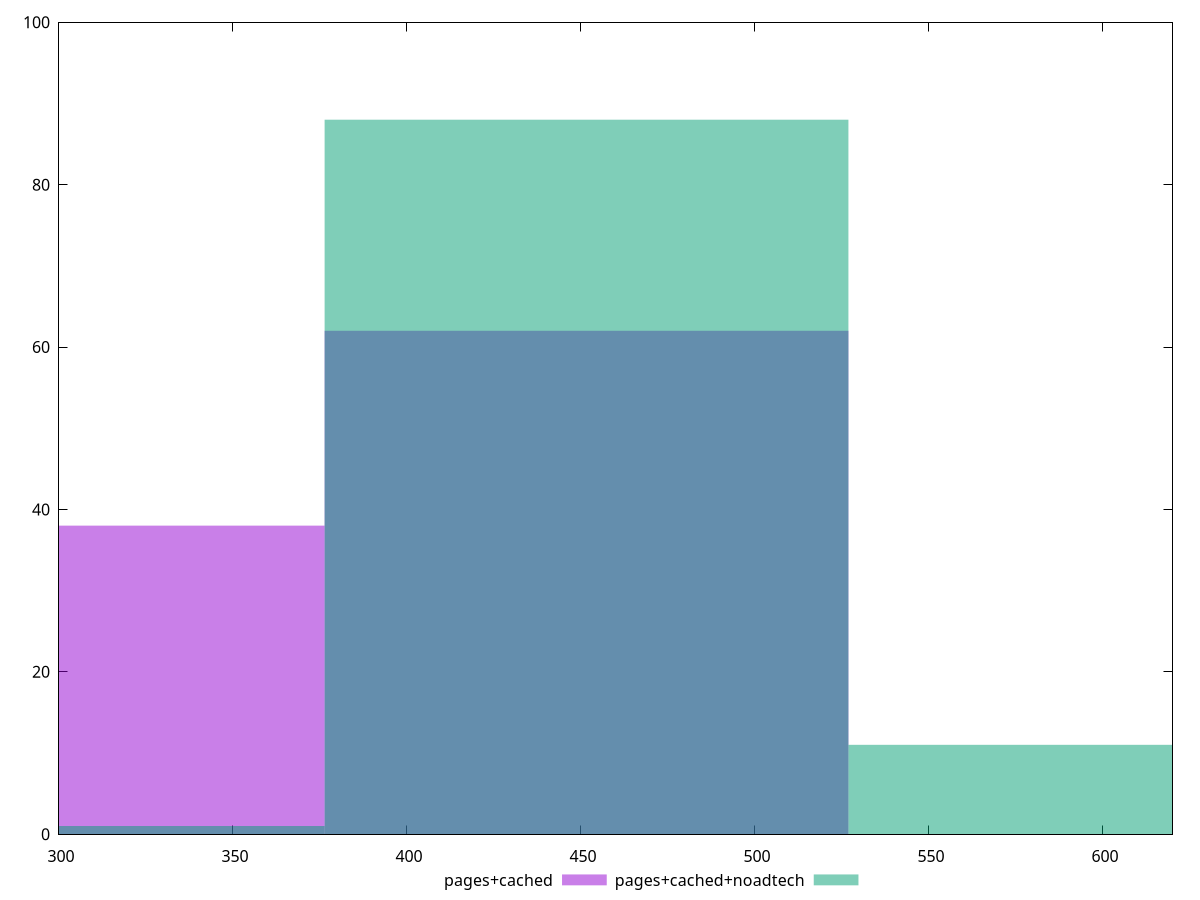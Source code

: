 reset

$pagesCached <<EOF
301.06518059648613 38
451.5977708947292 62
EOF

$pagesCachedNoadtech <<EOF
602.1303611929723 11
451.5977708947292 88
301.06518059648613 1
EOF

set key outside below
set boxwidth 150.53259029824306
set xrange [300:620]
set yrange [0:100]
set trange [0:100]
set style fill transparent solid 0.5 noborder
set terminal svg size 640, 500 enhanced background rgb 'white'
set output "report_00019_2021-02-10T18-14-37.922Z//uses-webp-images/comparison/histogram/1_vs_2.svg"

plot $pagesCached title "pages+cached" with boxes, \
     $pagesCachedNoadtech title "pages+cached+noadtech" with boxes

reset
